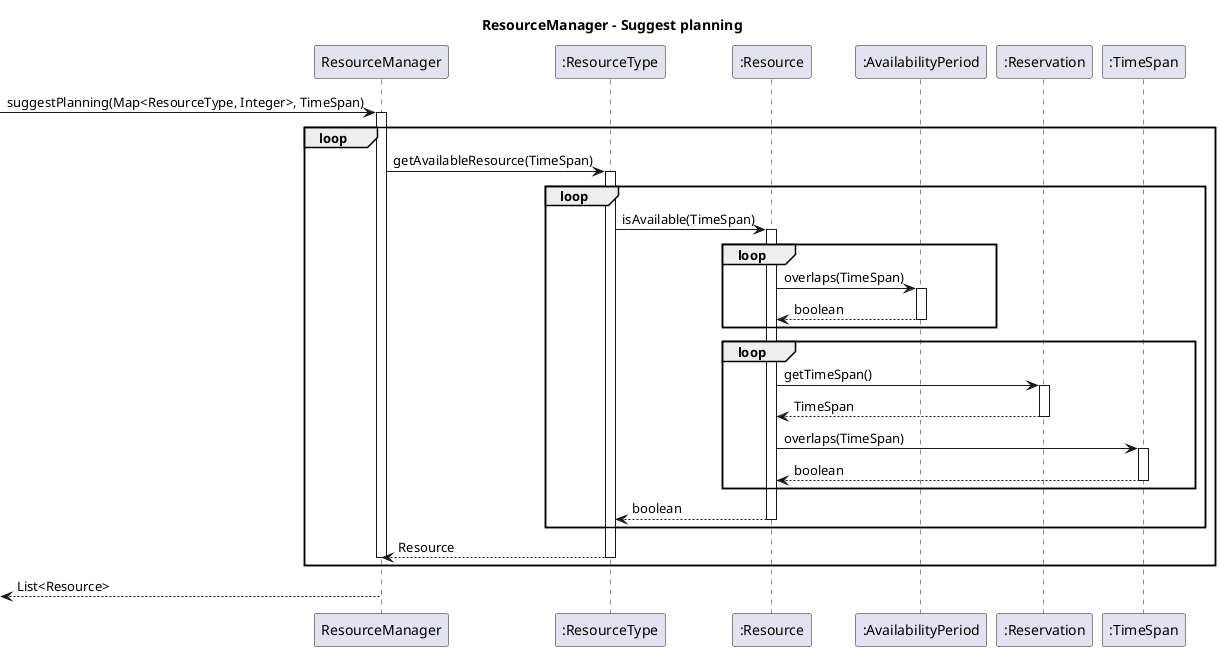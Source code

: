 @startuml

title "ResourceManager - Suggest planning"

-> ResourceManager: suggestPlanning(Map<ResourceType, Integer>, TimeSpan)
activate ResourceManager
loop
ResourceManager -> ":ResourceType": getAvailableResource(TimeSpan)
activate ":ResourceType"
loop
":ResourceType" -> ":Resource": isAvailable(TimeSpan)
activate ":Resource"
loop
":Resource" -> ":AvailabilityPeriod": overlaps(TimeSpan)
activate ":AvailabilityPeriod"
":AvailabilityPeriod" --> ":Resource": boolean
deactivate ":AvailabilityPeriod"
end
loop
":Resource" -> ":Reservation": getTimeSpan()
activate ":Reservation"
":Reservation" --> ":Resource": TimeSpan
deactivate ":Reservation"
":Resource" -> ":TimeSpan": overlaps(TimeSpan)
activate ":TimeSpan"
":TimeSpan" --> ":Resource": boolean
deactivate ":TimeSpan"
end
":Resource" --> ":ResourceType": boolean
deactivate ":Resource"
end
":ResourceType" --> ResourceManager: Resource
deactivate ":ResourceType"
deactivate ResourceManager
end
<-- ResourceManager: List<Resource>


@enduml
